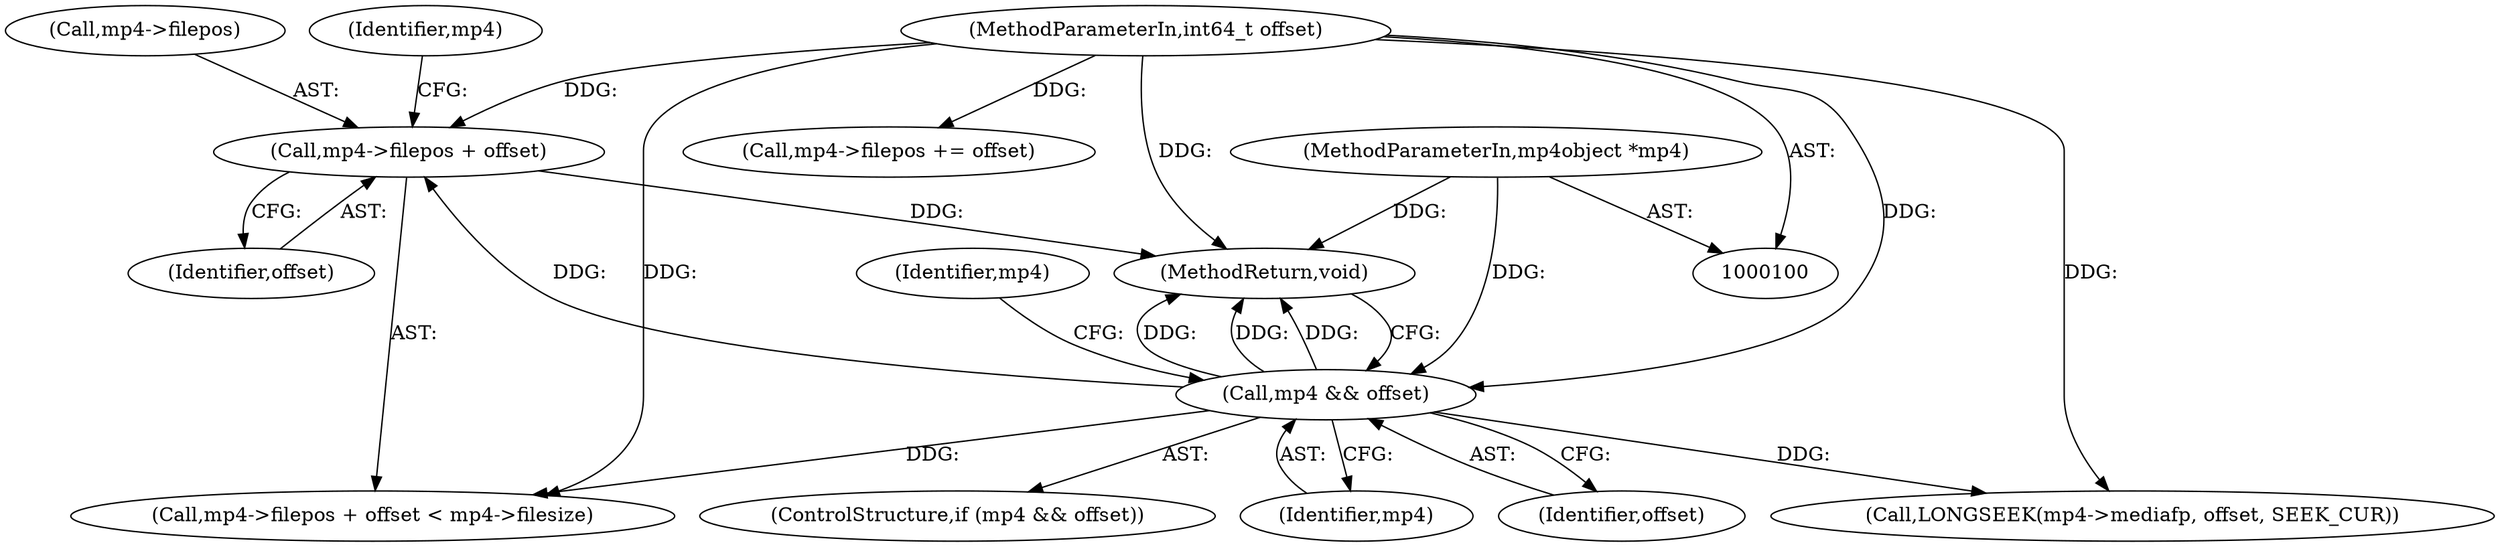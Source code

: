 digraph "0_gpmf-parser_341f12cd5b97ab419e53853ca00176457c9f1681_7@pointer" {
"1000111" [label="(Call,mp4->filepos + offset)"];
"1000105" [label="(Call,mp4 && offset)"];
"1000101" [label="(MethodParameterIn,mp4object *mp4)"];
"1000102" [label="(MethodParameterIn,int64_t offset)"];
"1000140" [label="(MethodReturn,void)"];
"1000115" [label="(Identifier,offset)"];
"1000104" [label="(ControlStructure,if (mp4 && offset))"];
"1000112" [label="(Call,mp4->filepos)"];
"1000110" [label="(Call,mp4->filepos + offset < mp4->filesize)"];
"1000126" [label="(Call,mp4->filepos += offset)"];
"1000102" [label="(MethodParameterIn,int64_t offset)"];
"1000106" [label="(Identifier,mp4)"];
"1000101" [label="(MethodParameterIn,mp4object *mp4)"];
"1000111" [label="(Call,mp4->filepos + offset)"];
"1000113" [label="(Identifier,mp4)"];
"1000105" [label="(Call,mp4 && offset)"];
"1000117" [label="(Identifier,mp4)"];
"1000107" [label="(Identifier,offset)"];
"1000120" [label="(Call,LONGSEEK(mp4->mediafp, offset, SEEK_CUR))"];
"1000111" -> "1000110"  [label="AST: "];
"1000111" -> "1000115"  [label="CFG: "];
"1000112" -> "1000111"  [label="AST: "];
"1000115" -> "1000111"  [label="AST: "];
"1000117" -> "1000111"  [label="CFG: "];
"1000111" -> "1000140"  [label="DDG: "];
"1000105" -> "1000111"  [label="DDG: "];
"1000102" -> "1000111"  [label="DDG: "];
"1000105" -> "1000104"  [label="AST: "];
"1000105" -> "1000106"  [label="CFG: "];
"1000105" -> "1000107"  [label="CFG: "];
"1000106" -> "1000105"  [label="AST: "];
"1000107" -> "1000105"  [label="AST: "];
"1000113" -> "1000105"  [label="CFG: "];
"1000140" -> "1000105"  [label="CFG: "];
"1000105" -> "1000140"  [label="DDG: "];
"1000105" -> "1000140"  [label="DDG: "];
"1000105" -> "1000140"  [label="DDG: "];
"1000101" -> "1000105"  [label="DDG: "];
"1000102" -> "1000105"  [label="DDG: "];
"1000105" -> "1000110"  [label="DDG: "];
"1000105" -> "1000120"  [label="DDG: "];
"1000101" -> "1000100"  [label="AST: "];
"1000101" -> "1000140"  [label="DDG: "];
"1000102" -> "1000100"  [label="AST: "];
"1000102" -> "1000140"  [label="DDG: "];
"1000102" -> "1000110"  [label="DDG: "];
"1000102" -> "1000120"  [label="DDG: "];
"1000102" -> "1000126"  [label="DDG: "];
}
